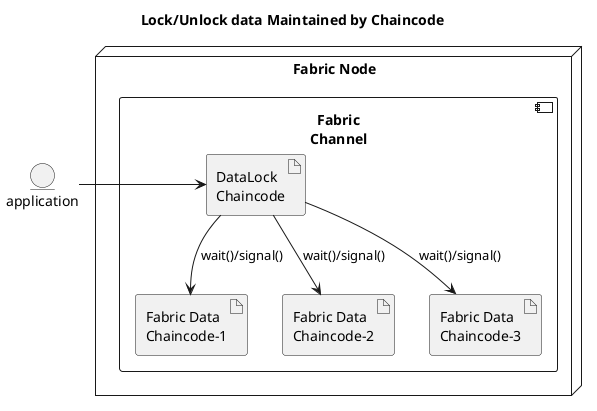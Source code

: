 @startuml

title "Lock/Unlock data Maintained by Chaincode"

node "Fabric Node" {
    component "Fabric\nChannel"{
        artifact "DataLock\nChaincode" as dataLockCC
        artifact "Fabric Data\nChaincode-1" as cc1
        artifact "Fabric Data\nChaincode-2" as cc2
        artifact "Fabric Data\nChaincode-3" as cc3
        dataLockCC --> cc1: wait()/signal()
        dataLockCC --> cc2: wait()/signal()
        dataLockCC --> cc3: wait()/signal()
    }

}

entity application
application -> dataLockCC

@enduml